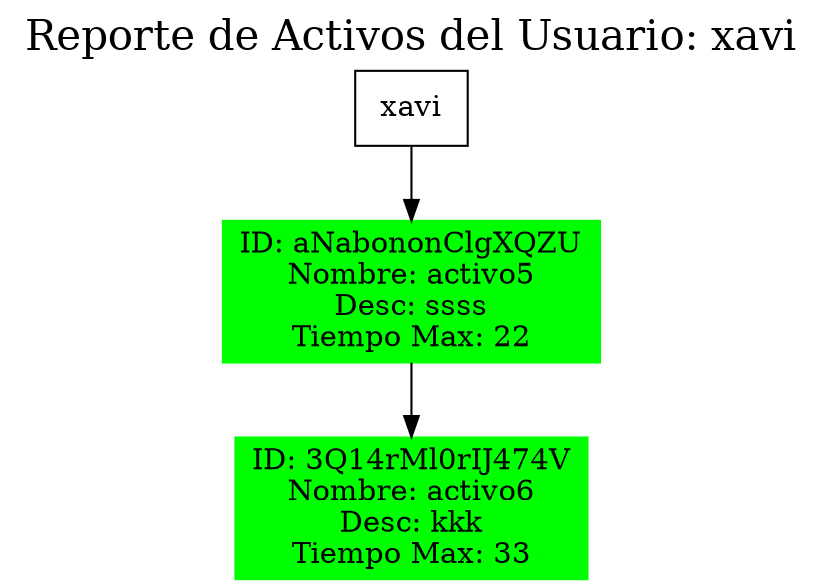 digraph ArbolActivos {
    label="Reporte de Activos del Usuario: xavi";
    labelloc="t";
    fontsize=20;
    node [shape=rectangle];
    rankdir=TB;
    "xavi" [label="xavi"];
    "xavi_aNabononClgXQZU" [label="ID: aNabononClgXQZU\nNombre: activo5\nDesc: ssss\nTiempo Max: 22", color="green", style=filled, fillcolor="green"];
    "xavi" -> "xavi_aNabononClgXQZU";
    "xavi_3Q14rMl0rIJ474V" [label="ID: 3Q14rMl0rIJ474V\nNombre: activo6\nDesc: kkk\nTiempo Max: 33", color="green", style=filled, fillcolor="green"];
    "xavi_aNabononClgXQZU" -> "xavi_3Q14rMl0rIJ474V";
}
